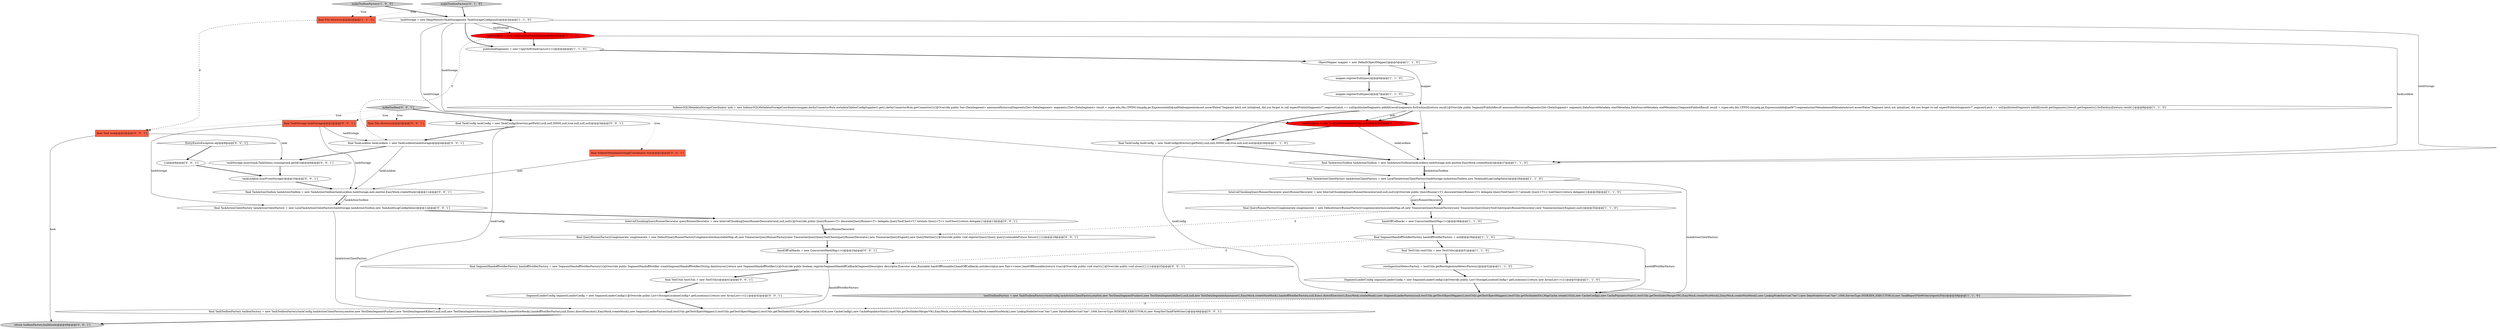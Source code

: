 digraph {
12 [style = filled, label = "rowIngestionMetersFactory = testUtils.getRowIngestionMetersFactory()@@@52@@@['1', '1', '0']", fillcolor = white, shape = ellipse image = "AAA0AAABBB1BBB"];
21 [style = filled, label = "taskLockbox = new TaskLockbox(taskStorage,mdc)@@@25@@@['0', '1', '0']", fillcolor = red, shape = ellipse image = "AAA1AAABBB2BBB"];
28 [style = filled, label = "final TestUtils testUtils = new TestUtils()@@@41@@@['0', '0', '1']", fillcolor = white, shape = ellipse image = "AAA0AAABBB3BBB"];
30 [style = filled, label = "final TaskStorage taskStorage@@@2@@@['0', '0', '1']", fillcolor = tomato, shape = box image = "AAA0AAABBB3BBB"];
40 [style = filled, label = "final Task task@@@2@@@['0', '0', '1']", fillcolor = tomato, shape = box image = "AAA0AAABBB3BBB"];
5 [style = filled, label = "final TaskActionToolbox taskActionToolbox = new TaskActionToolbox(taskLockbox,taskStorage,mdc,emitter,EasyMock.createMock())@@@27@@@['1', '1', '0']", fillcolor = white, shape = ellipse image = "AAA0AAABBB1BBB"];
37 [style = filled, label = "final QueryRunnerFactoryConglomerate conglomerate = new DefaultQueryRunnerFactoryConglomerate(ImmutableMap.of(,new TimeseriesQueryRunnerFactory(new TimeseriesQueryQueryToolChest(queryRunnerDecorator),new TimeseriesQueryEngine(),new QueryWatcher(){@Override public void registerQuery(Query query,ListenableFuture future){}})))@@@19@@@['0', '0', '1']", fillcolor = white, shape = ellipse image = "AAA0AAABBB3BBB"];
17 [style = filled, label = "taskStorage = new HeapMemoryTaskStorage(new TaskStorageConfig(null))@@@3@@@['1', '1', '0']", fillcolor = white, shape = ellipse image = "AAA0AAABBB1BBB"];
18 [style = filled, label = "final SegmentHandoffNotifierFactory handoffNotifierFactory = null@@@39@@@['1', '1', '0']", fillcolor = white, shape = ellipse image = "AAA0AAABBB1BBB"];
19 [style = filled, label = "publishedSegments = new CopyOnWriteArrayList<>()@@@4@@@['1', '1', '0']", fillcolor = white, shape = ellipse image = "AAA0AAABBB1BBB"];
33 [style = filled, label = "EntryExistsException e@@@8@@@['0', '0', '1']", fillcolor = white, shape = diamond image = "AAA0AAABBB3BBB"];
22 [style = filled, label = "final TaskToolboxFactory toolboxFactory = new TaskToolboxFactory(taskConfig,taskActionClientFactory,emitter,new TestDataSegmentPusher(),new TestDataSegmentKiller(),null,null,new TestDataSegmentAnnouncer(),EasyMock.createNiceMock(),handoffNotifierFactory,null,Execs.directExecutor(),EasyMock.createMock(),new SegmentLoaderFactory(null,testUtils.getTestObjectMapper()),testUtils.getTestObjectMapper(),testUtils.getTestIndexIO(),MapCache.create(1024),new CacheConfig(),new CachePopulatorStats(),testUtils.getTestIndexMergerV9(),EasyMock.createNiceMock(),EasyMock.createNiceMock(),new LookupNodeService(\"tier\"),new DataNodeService(\"tier\",1000,ServerType.INDEXER_EXECUTOR,0),new NoopTestTaskFileWriter())@@@48@@@['0', '0', '1']", fillcolor = white, shape = ellipse image = "AAA0AAABBB3BBB"];
3 [style = filled, label = "mapper.registerSubtypes()@@@6@@@['1', '1', '0']", fillcolor = white, shape = ellipse image = "AAA0AAABBB1BBB"];
6 [style = filled, label = "final QueryRunnerFactoryConglomerate conglomerate = new DefaultQueryRunnerFactoryConglomerate(ImmutableMap.of(,new TimeseriesQueryRunnerFactory(new TimeseriesQueryQueryToolChest(queryRunnerDecorator),new TimeseriesQueryEngine(),null)))@@@35@@@['1', '1', '0']", fillcolor = white, shape = ellipse image = "AAA0AAABBB1BBB"];
10 [style = filled, label = "mapper.registerSubtypes()@@@7@@@['1', '1', '0']", fillcolor = white, shape = ellipse image = "AAA0AAABBB1BBB"];
42 [style = filled, label = "taskLockbox.syncFromStorage()@@@10@@@['0', '0', '1']", fillcolor = white, shape = ellipse image = "AAA0AAABBB3BBB"];
27 [style = filled, label = "makeToolbox['0', '0', '1']", fillcolor = lightgray, shape = diamond image = "AAA0AAABBB3BBB"];
31 [style = filled, label = "taskStorage.insert(task,TaskStatus.running(task.getId()))@@@6@@@['0', '0', '1']", fillcolor = white, shape = ellipse image = "AAA0AAABBB3BBB"];
38 [style = filled, label = "final File directory@@@2@@@['0', '0', '1']", fillcolor = tomato, shape = box image = "AAA0AAABBB3BBB"];
9 [style = filled, label = "final File directory@@@2@@@['1', '1', '0']", fillcolor = tomato, shape = box image = "AAA0AAABBB1BBB"];
32 [style = filled, label = "final TaskActionClientFactory taskActionClientFactory = new LocalTaskActionClientFactory(taskStorage,taskActionToolbox,new TaskAuditLogConfig(false))@@@12@@@['0', '0', '1']", fillcolor = white, shape = ellipse image = "AAA0AAABBB3BBB"];
0 [style = filled, label = "handOffCallbacks = new ConcurrentHashMap<>()@@@38@@@['1', '1', '0']", fillcolor = white, shape = ellipse image = "AAA0AAABBB1BBB"];
41 [style = filled, label = "{}@@@8@@@['0', '0', '1']", fillcolor = white, shape = ellipse image = "AAA0AAABBB3BBB"];
4 [style = filled, label = "makeToolboxFactory['1', '0', '0']", fillcolor = lightgray, shape = diamond image = "AAA0AAABBB1BBB"];
35 [style = filled, label = "return toolboxFactory.build(task)@@@49@@@['0', '0', '1']", fillcolor = lightgray, shape = ellipse image = "AAA0AAABBB3BBB"];
34 [style = filled, label = "IntervalChunkingQueryRunnerDecorator queryRunnerDecorator = new IntervalChunkingQueryRunnerDecorator(null,null,null){@Override public QueryRunner<T> decorate(QueryRunner<T> delegate,QueryToolChest<T,? extends Query<T>> toolChest){return delegate}}@@@13@@@['0', '0', '1']", fillcolor = white, shape = ellipse image = "AAA0AAABBB3BBB"];
1 [style = filled, label = "final TaskConfig taskConfig = new TaskConfig(directory.getPath(),null,null,50000,null,true,null,null,null)@@@26@@@['1', '1', '0']", fillcolor = white, shape = ellipse image = "AAA0AAABBB1BBB"];
25 [style = filled, label = "handOffCallbacks = new ConcurrentHashMap<>()@@@24@@@['0', '0', '1']", fillcolor = white, shape = ellipse image = "AAA0AAABBB3BBB"];
23 [style = filled, label = "final SegmentHandoffNotifierFactory handoffNotifierFactory = new SegmentHandoffNotifierFactory(){@Override public SegmentHandoffNotifier createSegmentHandoffNotifier(String dataSource){return new SegmentHandoffNotifier(){@Override public boolean registerSegmentHandoffCallback(SegmentDescriptor descriptor,Executor exec,Runnable handOffRunnable){handOffCallbacks.put(descriptor,new Pair<>(exec,handOffRunnable))return true}@Override public void start(){}@Override public void close(){}}}}@@@25@@@['0', '0', '1']", fillcolor = white, shape = ellipse image = "AAA0AAABBB3BBB"];
26 [style = filled, label = "final TaskActionToolbox taskActionToolbox = new TaskActionToolbox(taskLockbox,taskStorage,mdc,emitter,EasyMock.createMock())@@@11@@@['0', '0', '1']", fillcolor = white, shape = ellipse image = "AAA0AAABBB3BBB"];
8 [style = filled, label = "IntervalChunkingQueryRunnerDecorator queryRunnerDecorator = new IntervalChunkingQueryRunnerDecorator(null,null,null){@Override public QueryRunner<T> decorate(QueryRunner<T> delegate,QueryToolChest<T,? extends Query<T>> toolChest){return delegate}}@@@29@@@['1', '1', '0']", fillcolor = white, shape = ellipse image = "AAA0AAABBB1BBB"];
2 [style = filled, label = "ObjectMapper mapper = new DefaultObjectMapper()@@@5@@@['1', '1', '0']", fillcolor = white, shape = ellipse image = "AAA0AAABBB1BBB"];
13 [style = filled, label = "final TestUtils testUtils = new TestUtils()@@@51@@@['1', '1', '0']", fillcolor = white, shape = ellipse image = "AAA0AAABBB1BBB"];
29 [style = filled, label = "SegmentLoaderConfig segmentLoaderConfig = new SegmentLoaderConfig(){@Override public List<StorageLocationConfig> getLocations(){return new ArrayList<>()}}@@@42@@@['0', '0', '1']", fillcolor = white, shape = ellipse image = "AAA0AAABBB3BBB"];
7 [style = filled, label = "final TaskActionClientFactory taskActionClientFactory = new LocalTaskActionClientFactory(taskStorage,taskActionToolbox,new TaskAuditLogConfig(false))@@@28@@@['1', '1', '0']", fillcolor = white, shape = ellipse image = "AAA0AAABBB1BBB"];
14 [style = filled, label = "IndexerSQLMetadataStorageCoordinator mdc = new IndexerSQLMetadataStorageCoordinator(mapper,derbyConnectorRule.metadataTablesConfigSupplier().get(),derbyConnectorRule.getConnector()){@Override public Set<DataSegment> announceHistoricalSegments(Set<DataSegment> segments){Set<DataSegment> result = super.edu.fdu.CPPDG.tinypdg.pe.ExpressionInfo@aa064dsegmentsAssert.assertFalse(\"Segment latch not initialized, did you forget to call expectPublishSegments?\",segmentLatch == null)publishedSegments.addAll(result)segments.forEach(null)return result}@Override public SegmentPublishResult announceHistoricalSegments(Set<DataSegment> segments,DataSourceMetadata startMetadata,DataSourceMetadata endMetadata){SegmentPublishResult result = super.edu.fdu.CPPDG.tinypdg.pe.ExpressionInfo@aa0671segmentsstartMetadataendMetadataAssert.assertFalse(\"Segment latch not initialized, did you forget to call expectPublishSegments?\",segmentLatch == null)publishedSegments.addAll(result.getSegments())result.getSegments().forEach(null)return result}}@@@8@@@['1', '1', '0']", fillcolor = white, shape = ellipse image = "AAA0AAABBB1BBB"];
15 [style = filled, label = "taskToolboxFactory = new TaskToolboxFactory(taskConfig,taskActionClientFactory,emitter,new TestDataSegmentPusher(),new TestDataSegmentKiller(),null,null,new TestDataSegmentAnnouncer(),EasyMock.createNiceMock(),handoffNotifierFactory,null,Execs.directExecutor(),EasyMock.createMock(),new SegmentLoaderFactory(null,testUtils.getTestObjectMapper()),testUtils.getTestObjectMapper(),testUtils.getTestIndexIO(),MapCache.create(1024),new CacheConfig(),new CachePopulatorStats(),testUtils.getTestIndexMergerV9(),EasyMock.createNiceMock(),EasyMock.createNiceMock(),new LookupNodeService(\"tier\"),new DataNodeService(\"tier\",1000,ServerType.INDEXER_EXECUTOR,0),new TaskReportFileWriter(reportsFile))@@@59@@@['1', '1', '0']", fillcolor = lightgray, shape = ellipse image = "AAA0AAABBB1BBB"];
36 [style = filled, label = "final TaskLockbox taskLockbox = new TaskLockbox(taskStorage)@@@4@@@['0', '0', '1']", fillcolor = white, shape = ellipse image = "AAA0AAABBB3BBB"];
39 [style = filled, label = "final TaskConfig taskConfig = new TaskConfig(directory.getPath(),null,null,50000,null,true,null,null,null)@@@3@@@['0', '0', '1']", fillcolor = white, shape = ellipse image = "AAA0AAABBB3BBB"];
11 [style = filled, label = "SegmentLoaderConfig segmentLoaderConfig = new SegmentLoaderConfig(){@Override public List<StorageLocationConfig> getLocations(){return new ArrayList<>()}}@@@53@@@['1', '1', '0']", fillcolor = white, shape = ellipse image = "AAA0AAABBB1BBB"];
24 [style = filled, label = "final IndexerMetadataStorageCoordinator mdc@@@2@@@['0', '0', '1']", fillcolor = tomato, shape = box image = "AAA0AAABBB3BBB"];
20 [style = filled, label = "makeToolboxFactory['0', '1', '0']", fillcolor = lightgray, shape = diamond image = "AAA0AAABBB2BBB"];
16 [style = filled, label = "taskLockbox = new TaskLockbox(taskStorage)@@@4@@@['1', '0', '0']", fillcolor = red, shape = ellipse image = "AAA1AAABBB1BBB"];
1->5 [style = bold, label=""];
17->21 [style = solid, label="taskStorage"];
28->29 [style = bold, label=""];
27->40 [style = dotted, label="true"];
42->26 [style = bold, label=""];
20->17 [style = bold, label=""];
26->32 [style = bold, label=""];
1->15 [style = solid, label="taskConfig"];
4->17 [style = bold, label=""];
20->9 [style = dotted, label="true"];
10->14 [style = bold, label=""];
8->6 [style = solid, label="queryRunnerDecorator"];
25->23 [style = bold, label=""];
2->3 [style = bold, label=""];
37->25 [style = bold, label=""];
36->31 [style = bold, label=""];
30->36 [style = solid, label="taskStorage"];
12->11 [style = bold, label=""];
34->37 [style = solid, label="queryRunnerDecorator"];
27->38 [style = dotted, label="true"];
33->41 [style = bold, label=""];
8->6 [style = bold, label=""];
6->0 [style = bold, label=""];
19->2 [style = bold, label=""];
32->34 [style = bold, label=""];
39->22 [style = solid, label="taskConfig"];
18->15 [style = solid, label="handoffNotifierFactory"];
40->35 [style = solid, label="task"];
16->19 [style = bold, label=""];
7->8 [style = bold, label=""];
27->24 [style = dotted, label="true"];
6->37 [style = dashed, label="0"];
17->19 [style = bold, label=""];
15->22 [style = dashed, label="0"];
16->5 [style = solid, label="taskLockbox"];
14->1 [style = bold, label=""];
11->15 [style = bold, label=""];
30->32 [style = solid, label="taskStorage"];
23->28 [style = bold, label=""];
3->10 [style = bold, label=""];
31->42 [style = bold, label=""];
27->30 [style = dotted, label="true"];
27->39 [style = bold, label=""];
17->16 [style = solid, label="taskStorage"];
13->12 [style = bold, label=""];
9->40 [style = dashed, label="0"];
30->26 [style = solid, label="taskStorage"];
24->26 [style = solid, label="mdc"];
34->37 [style = bold, label=""];
36->26 [style = solid, label="taskLockbox"];
40->31 [style = solid, label="task"];
26->32 [style = solid, label="taskActionToolbox"];
18->23 [style = dashed, label="0"];
21->1 [style = bold, label=""];
32->22 [style = solid, label="taskActionClientFactory"];
14->21 [style = solid, label="mdc"];
17->5 [style = solid, label="taskStorage"];
18->13 [style = bold, label=""];
16->36 [style = dashed, label="0"];
5->7 [style = bold, label=""];
21->5 [style = solid, label="taskLockbox"];
23->22 [style = solid, label="handoffNotifierFactory"];
0->18 [style = bold, label=""];
17->7 [style = solid, label="taskStorage"];
29->22 [style = bold, label=""];
2->14 [style = solid, label="mapper"];
4->9 [style = dotted, label="true"];
22->35 [style = bold, label=""];
7->15 [style = solid, label="taskActionClientFactory"];
14->5 [style = solid, label="mdc"];
39->36 [style = bold, label=""];
14->21 [style = bold, label=""];
17->16 [style = bold, label=""];
41->42 [style = bold, label=""];
5->7 [style = solid, label="taskActionToolbox"];
}
